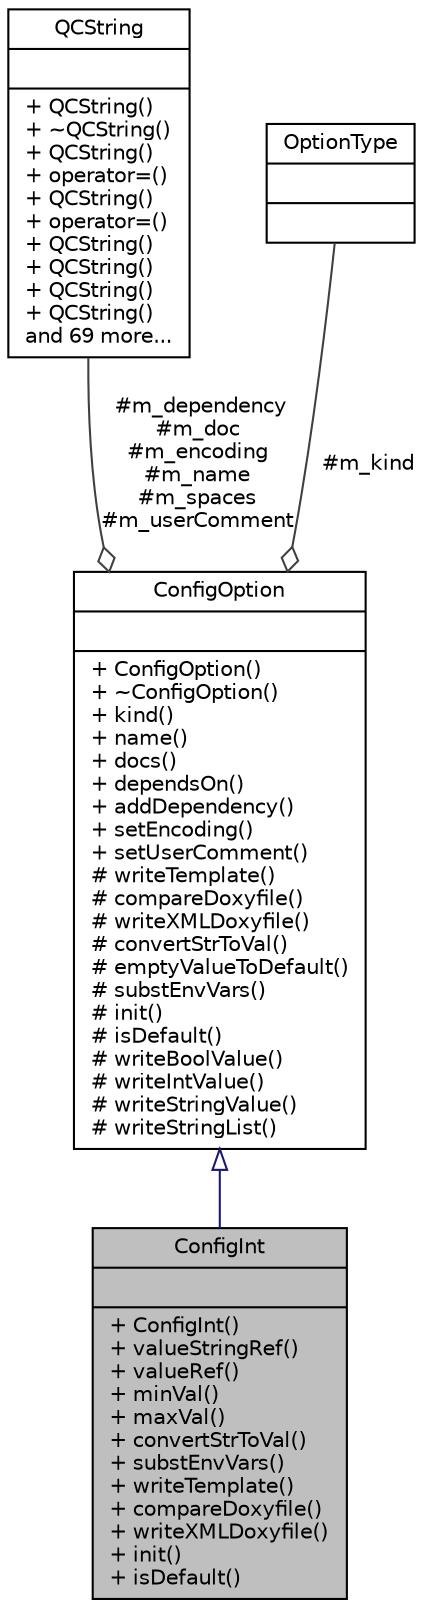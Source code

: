 digraph "ConfigInt"
{
 // LATEX_PDF_SIZE
  edge [fontname="Helvetica",fontsize="10",labelfontname="Helvetica",labelfontsize="10"];
  node [fontname="Helvetica",fontsize="10",shape=record];
  Node1 [label="{ConfigInt\n||+ ConfigInt()\l+ valueStringRef()\l+ valueRef()\l+ minVal()\l+ maxVal()\l+ convertStrToVal()\l+ substEnvVars()\l+ writeTemplate()\l+ compareDoxyfile()\l+ writeXMLDoxyfile()\l+ init()\l+ isDefault()\l}",height=0.2,width=0.4,color="black", fillcolor="grey75", style="filled", fontcolor="black",tooltip=" "];
  Node2 -> Node1 [dir="back",color="midnightblue",fontsize="10",style="solid",arrowtail="onormal",fontname="Helvetica"];
  Node2 [label="{ConfigOption\n||+ ConfigOption()\l+ ~ConfigOption()\l+ kind()\l+ name()\l+ docs()\l+ dependsOn()\l+ addDependency()\l+ setEncoding()\l+ setUserComment()\l# writeTemplate()\l# compareDoxyfile()\l# writeXMLDoxyfile()\l# convertStrToVal()\l# emptyValueToDefault()\l# substEnvVars()\l# init()\l# isDefault()\l# writeBoolValue()\l# writeIntValue()\l# writeStringValue()\l# writeStringList()\l}",height=0.2,width=0.4,color="black", fillcolor="white", style="filled",URL="$classConfigOption.html",tooltip=" "];
  Node3 -> Node2 [color="grey25",fontsize="10",style="solid",label=" #m_dependency\n#m_doc\n#m_encoding\n#m_name\n#m_spaces\n#m_userComment" ,arrowhead="odiamond",fontname="Helvetica"];
  Node3 [label="{QCString\n||+ QCString()\l+ ~QCString()\l+ QCString()\l+ operator=()\l+ QCString()\l+ operator=()\l+ QCString()\l+ QCString()\l+ QCString()\l+ QCString()\land 69 more...\l}",height=0.2,width=0.4,color="black", fillcolor="white", style="filled",URL="$classQCString.html",tooltip=" "];
  Node4 -> Node2 [color="grey25",fontsize="10",style="solid",label=" #m_kind" ,arrowhead="odiamond",fontname="Helvetica"];
  Node4 [label="{OptionType\n||}",height=0.2,width=0.4,color="black", fillcolor="white", style="filled",tooltip=" "];
}
